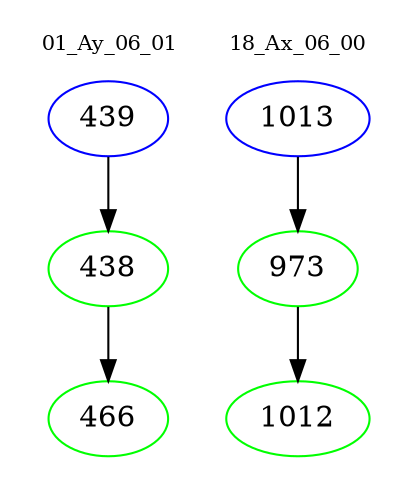 digraph{
subgraph cluster_0 {
color = white
label = "01_Ay_06_01";
fontsize=10;
T0_439 [label="439", color="blue"]
T0_439 -> T0_438 [color="black"]
T0_438 [label="438", color="green"]
T0_438 -> T0_466 [color="black"]
T0_466 [label="466", color="green"]
}
subgraph cluster_1 {
color = white
label = "18_Ax_06_00";
fontsize=10;
T1_1013 [label="1013", color="blue"]
T1_1013 -> T1_973 [color="black"]
T1_973 [label="973", color="green"]
T1_973 -> T1_1012 [color="black"]
T1_1012 [label="1012", color="green"]
}
}
